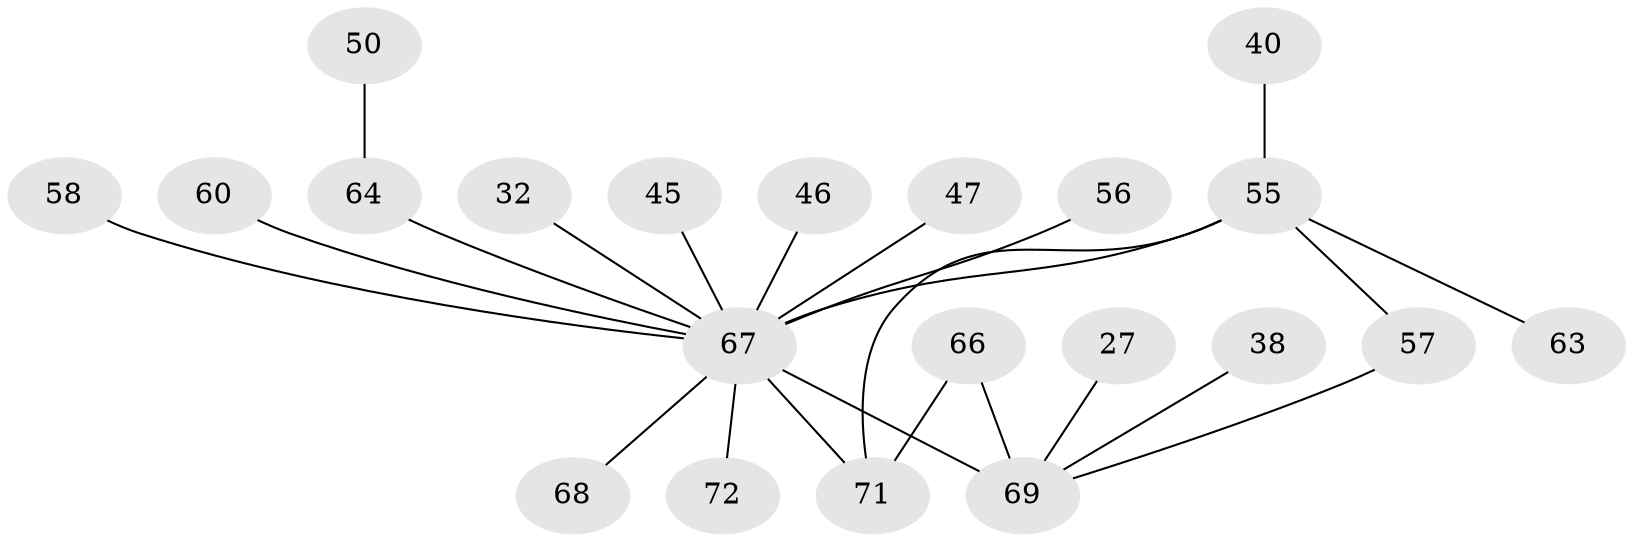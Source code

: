 // original degree distribution, {7: 0.027777777777777776, 2: 0.2222222222222222, 12: 0.013888888888888888, 10: 0.041666666666666664, 5: 0.013888888888888888, 3: 0.1388888888888889, 9: 0.013888888888888888, 4: 0.027777777777777776, 1: 0.5}
// Generated by graph-tools (version 1.1) at 2025/57/03/04/25 21:57:37]
// undirected, 21 vertices, 23 edges
graph export_dot {
graph [start="1"]
  node [color=gray90,style=filled];
  27;
  32;
  38;
  40;
  45;
  46;
  47;
  50;
  55 [super="+37+21+35+19"];
  56 [super="+39"];
  57 [super="+53"];
  58 [super="+49"];
  60;
  63;
  64 [super="+6"];
  66 [super="+62+12"];
  67 [super="+65+2+8+31"];
  68;
  69 [super="+30+9+51"];
  71 [super="+70"];
  72 [super="+52+61"];
  27 -- 69;
  32 -- 67;
  38 -- 69;
  40 -- 55;
  45 -- 67;
  46 -- 67;
  47 -- 67;
  50 -- 64;
  55 -- 67 [weight=4];
  55 -- 57;
  55 -- 63;
  55 -- 71 [weight=2];
  56 -- 67;
  57 -- 69 [weight=2];
  58 -- 67;
  60 -- 67;
  64 -- 67 [weight=3];
  66 -- 69 [weight=2];
  66 -- 71 [weight=2];
  67 -- 68;
  67 -- 72 [weight=2];
  67 -- 69 [weight=4];
  67 -- 71;
}
